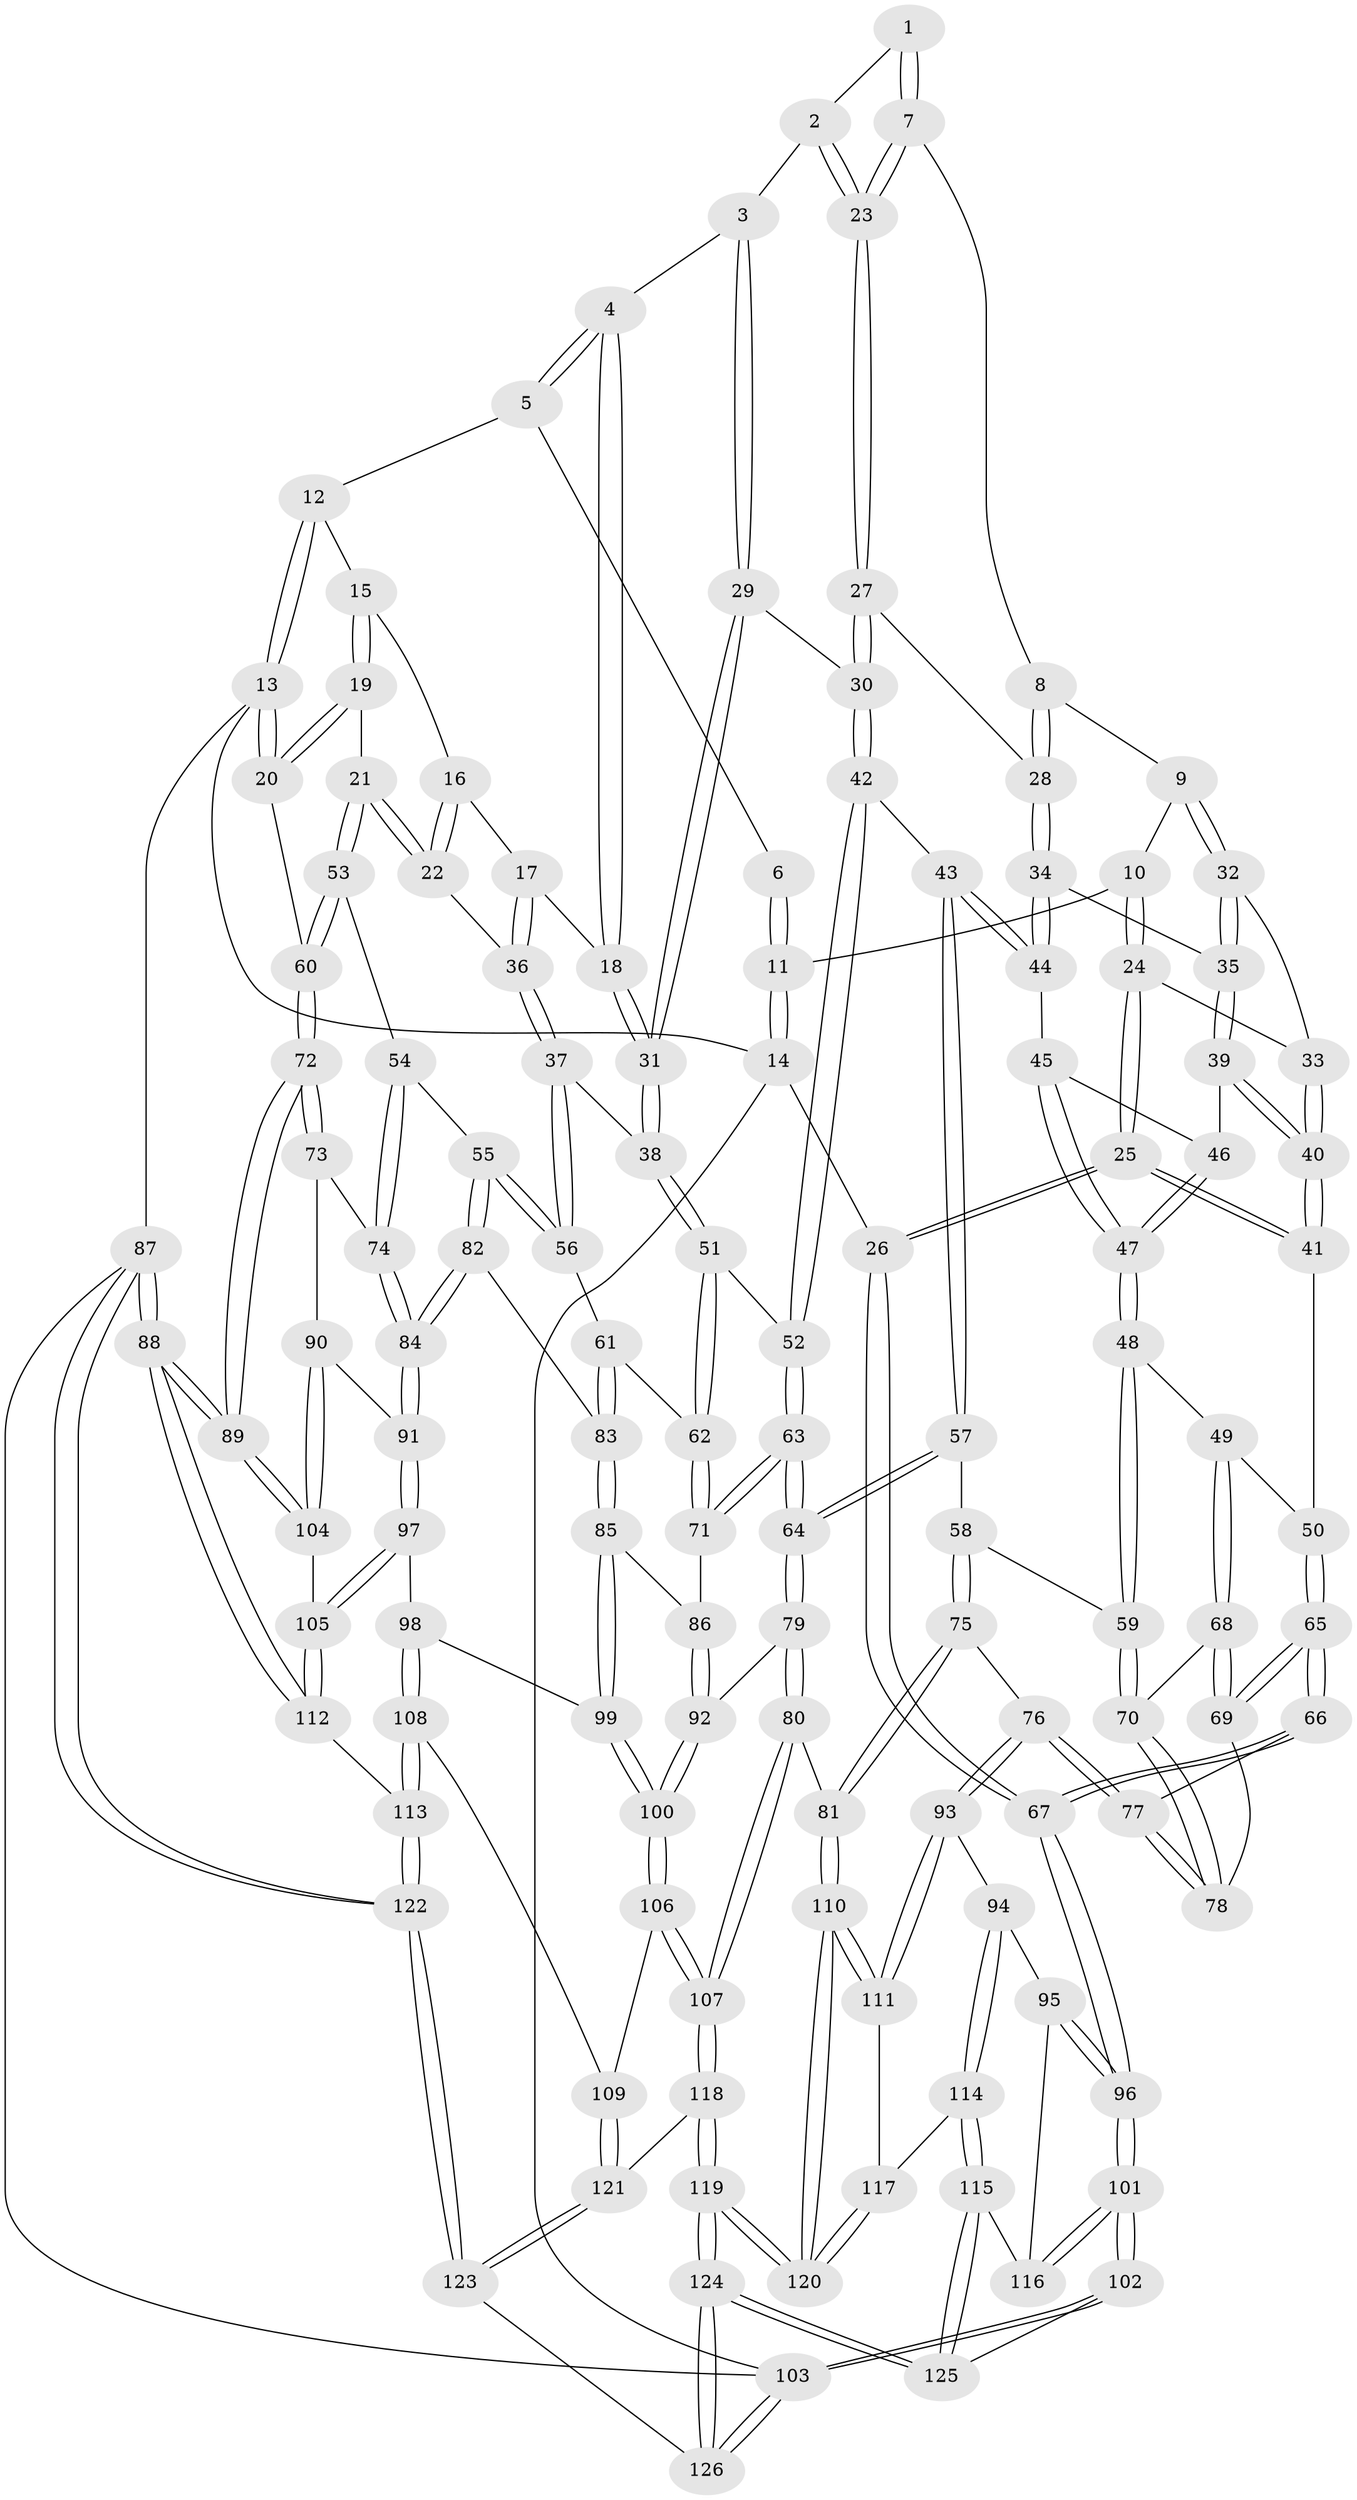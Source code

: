 // Generated by graph-tools (version 1.1) at 2025/27/03/09/25 03:27:11]
// undirected, 126 vertices, 312 edges
graph export_dot {
graph [start="1"]
  node [color=gray90,style=filled];
  1 [pos="+0.35236336341608865+0"];
  2 [pos="+0.4884219756846062+0.06360770652434629"];
  3 [pos="+0.5226867472342938+0.06579252834447362"];
  4 [pos="+0.6336486728590537+0"];
  5 [pos="+0.6712789539026974+0"];
  6 [pos="+0.29076474487995235+0"];
  7 [pos="+0.35850618264154005+0.06937951241477174"];
  8 [pos="+0.23591743282457747+0.08792174374391189"];
  9 [pos="+0.12892527365013953+0"];
  10 [pos="+0.040108019291557856+0"];
  11 [pos="+0.015579569119534002+0"];
  12 [pos="+0.7411600659904904+0"];
  13 [pos="+1+0"];
  14 [pos="+0+0"];
  15 [pos="+0.8294488245437655+0"];
  16 [pos="+0.8033053440166402+0.062061739298669885"];
  17 [pos="+0.7391796770194623+0.14256381075974522"];
  18 [pos="+0.6801564534499568+0.0939770985030022"];
  19 [pos="+0.8533887918346494+0.03150728865132885"];
  20 [pos="+1+0.08499332534873795"];
  21 [pos="+0.9416868099506668+0.2707391612548164"];
  22 [pos="+0.8754952719426395+0.26888328723314175"];
  23 [pos="+0.37577154360465154+0.10968623370366772"];
  24 [pos="+0.04148754068668708+0.20225574024060342"];
  25 [pos="+0+0.32721684627713815"];
  26 [pos="+0+0.3303573721303828"];
  27 [pos="+0.3645229847705763+0.20235743710603288"];
  28 [pos="+0.292117944471743+0.22009966460735908"];
  29 [pos="+0.5198735294817376+0.2404478205248464"];
  30 [pos="+0.4664269342601092+0.2521052833440372"];
  31 [pos="+0.553880447661915+0.25159157461827264"];
  32 [pos="+0.1314666865182297+0.10677615407886451"];
  33 [pos="+0.09072525304916973+0.1959896478886156"];
  34 [pos="+0.26704971561732327+0.24140501479807946"];
  35 [pos="+0.23978547876587775+0.25102837026469776"];
  36 [pos="+0.8248623241204606+0.27005834962080133"];
  37 [pos="+0.6918017141421099+0.343170334474606"];
  38 [pos="+0.6633646653980595+0.3450066234887609"];
  39 [pos="+0.2176486204241177+0.2676489647884887"];
  40 [pos="+0.18075305714176826+0.29111442906860835"];
  41 [pos="+0.13008051093951747+0.37307418046379026"];
  42 [pos="+0.4107523563416822+0.4045679572463125"];
  43 [pos="+0.38401034234813625+0.412906894489194"];
  44 [pos="+0.3449752502506604+0.4000381646001773"];
  45 [pos="+0.33891539819346217+0.4015539405198193"];
  46 [pos="+0.2681048119090547+0.3587308782916073"];
  47 [pos="+0.2661028159218432+0.42501528945472494"];
  48 [pos="+0.2494277348867474+0.4319686072179468"];
  49 [pos="+0.15544482301576917+0.4089868025170399"];
  50 [pos="+0.133801997289006+0.380616839542726"];
  51 [pos="+0.6084181352018944+0.4271254159439453"];
  52 [pos="+0.4812428948514452+0.4585210826514968"];
  53 [pos="+0.978441170725477+0.28033185760788903"];
  54 [pos="+0.8063377324057039+0.5147748560675336"];
  55 [pos="+0.7744178719059807+0.5179980289997143"];
  56 [pos="+0.7736020730571062+0.5173385370064555"];
  57 [pos="+0.34309318265681343+0.5285543575998095"];
  58 [pos="+0.2872468927583167+0.5293895842266041"];
  59 [pos="+0.28594772259380546+0.5285677432810332"];
  60 [pos="+1+0.29767812621570183"];
  61 [pos="+0.6697210461978181+0.5446569214276472"];
  62 [pos="+0.6208866924558114+0.5441291970681121"];
  63 [pos="+0.46505911260331334+0.6387935314997694"];
  64 [pos="+0.44963381461408836+0.6588024058806382"];
  65 [pos="+0.014863617352950447+0.5679502632079019"];
  66 [pos="+0.0021166789450218324+0.574883382070524"];
  67 [pos="+0+0.6560348046360645"];
  68 [pos="+0.15809505588020425+0.47553487500951597"];
  69 [pos="+0.059804913803661326+0.5569717190799901"];
  70 [pos="+0.18369686849447453+0.539286053945395"];
  71 [pos="+0.6073985983890692+0.5722351583689776"];
  72 [pos="+1+0.49502050879622855"];
  73 [pos="+0.9355166013374201+0.5730301822807572"];
  74 [pos="+0.9315455685757548+0.5727639532334484"];
  75 [pos="+0.23857490187815414+0.7085142854108523"];
  76 [pos="+0.21010667276404166+0.70990603780087"];
  77 [pos="+0.18255317638187368+0.6322388164188181"];
  78 [pos="+0.17357506213360022+0.5787660297221333"];
  79 [pos="+0.4465169114751504+0.6727491728670186"];
  80 [pos="+0.4152945334624314+0.7360608745367556"];
  81 [pos="+0.3935805377466078+0.7415395054529597"];
  82 [pos="+0.7629410158617865+0.6401684879456796"];
  83 [pos="+0.7553121145211968+0.6422181414795483"];
  84 [pos="+0.7786883851934048+0.6484430655715276"];
  85 [pos="+0.7331038785159834+0.6520652815676707"];
  86 [pos="+0.6625668362882402+0.6387695151174992"];
  87 [pos="+1+1"];
  88 [pos="+1+0.8673976078218194"];
  89 [pos="+1+0.7400972772474216"];
  90 [pos="+0.8886859723550158+0.7036113198825927"];
  91 [pos="+0.8063160828212763+0.6878933460891782"];
  92 [pos="+0.6258842054859235+0.698716647453265"];
  93 [pos="+0.18434315298424767+0.7275061102826941"];
  94 [pos="+0.16238918956048987+0.7390941103876202"];
  95 [pos="+0.05407211548334445+0.7394270951252757"];
  96 [pos="+0+0.6875550085938145"];
  97 [pos="+0.7878259392316784+0.7842300905978729"];
  98 [pos="+0.7159457398989149+0.7820801740123362"];
  99 [pos="+0.6897187299689428+0.7695056277435245"];
  100 [pos="+0.6637319962827088+0.773657732874798"];
  101 [pos="+0+0.8792612403861852"];
  102 [pos="+0+0.9283566546073792"];
  103 [pos="+0+1"];
  104 [pos="+0.9256625089157876+0.7629595802378764"];
  105 [pos="+0.8526319790977448+0.8471977036592121"];
  106 [pos="+0.6087240654248319+0.8215891495040105"];
  107 [pos="+0.4760003906720941+0.8051295351781999"];
  108 [pos="+0.7255161257660654+0.8850151814394289"];
  109 [pos="+0.6328595238086913+0.8701607654909304"];
  110 [pos="+0.31116933119626905+0.898862017848797"];
  111 [pos="+0.24501355121783755+0.8648576024820782"];
  112 [pos="+0.8519911354153046+0.916967841830193"];
  113 [pos="+0.8213149509728801+0.970218068975622"];
  114 [pos="+0.16289260885335322+0.8667212420670439"];
  115 [pos="+0.08888037700482726+0.9194895517295634"];
  116 [pos="+0.08785691117222667+0.9189446576368538"];
  117 [pos="+0.18083593399045772+0.8850914536857309"];
  118 [pos="+0.48210768554238814+0.9047620899337216"];
  119 [pos="+0.2789789591747106+1"];
  120 [pos="+0.2775148091974001+1"];
  121 [pos="+0.6166276580184917+1"];
  122 [pos="+0.7614928040097027+1"];
  123 [pos="+0.683519001981758+1"];
  124 [pos="+0.2457332738516612+1"];
  125 [pos="+0.1100873144561058+0.9828074450579412"];
  126 [pos="+0.245430986964327+1"];
  1 -- 2;
  1 -- 7;
  1 -- 7;
  2 -- 3;
  2 -- 23;
  2 -- 23;
  3 -- 4;
  3 -- 29;
  3 -- 29;
  4 -- 5;
  4 -- 5;
  4 -- 18;
  4 -- 18;
  5 -- 6;
  5 -- 12;
  6 -- 11;
  6 -- 11;
  7 -- 8;
  7 -- 23;
  7 -- 23;
  8 -- 9;
  8 -- 28;
  8 -- 28;
  9 -- 10;
  9 -- 32;
  9 -- 32;
  10 -- 11;
  10 -- 24;
  10 -- 24;
  11 -- 14;
  11 -- 14;
  12 -- 13;
  12 -- 13;
  12 -- 15;
  13 -- 14;
  13 -- 20;
  13 -- 20;
  13 -- 87;
  14 -- 26;
  14 -- 103;
  15 -- 16;
  15 -- 19;
  15 -- 19;
  16 -- 17;
  16 -- 22;
  16 -- 22;
  17 -- 18;
  17 -- 36;
  17 -- 36;
  18 -- 31;
  18 -- 31;
  19 -- 20;
  19 -- 20;
  19 -- 21;
  20 -- 60;
  21 -- 22;
  21 -- 22;
  21 -- 53;
  21 -- 53;
  22 -- 36;
  23 -- 27;
  23 -- 27;
  24 -- 25;
  24 -- 25;
  24 -- 33;
  25 -- 26;
  25 -- 26;
  25 -- 41;
  25 -- 41;
  26 -- 67;
  26 -- 67;
  27 -- 28;
  27 -- 30;
  27 -- 30;
  28 -- 34;
  28 -- 34;
  29 -- 30;
  29 -- 31;
  29 -- 31;
  30 -- 42;
  30 -- 42;
  31 -- 38;
  31 -- 38;
  32 -- 33;
  32 -- 35;
  32 -- 35;
  33 -- 40;
  33 -- 40;
  34 -- 35;
  34 -- 44;
  34 -- 44;
  35 -- 39;
  35 -- 39;
  36 -- 37;
  36 -- 37;
  37 -- 38;
  37 -- 56;
  37 -- 56;
  38 -- 51;
  38 -- 51;
  39 -- 40;
  39 -- 40;
  39 -- 46;
  40 -- 41;
  40 -- 41;
  41 -- 50;
  42 -- 43;
  42 -- 52;
  42 -- 52;
  43 -- 44;
  43 -- 44;
  43 -- 57;
  43 -- 57;
  44 -- 45;
  45 -- 46;
  45 -- 47;
  45 -- 47;
  46 -- 47;
  46 -- 47;
  47 -- 48;
  47 -- 48;
  48 -- 49;
  48 -- 59;
  48 -- 59;
  49 -- 50;
  49 -- 68;
  49 -- 68;
  50 -- 65;
  50 -- 65;
  51 -- 52;
  51 -- 62;
  51 -- 62;
  52 -- 63;
  52 -- 63;
  53 -- 54;
  53 -- 60;
  53 -- 60;
  54 -- 55;
  54 -- 74;
  54 -- 74;
  55 -- 56;
  55 -- 56;
  55 -- 82;
  55 -- 82;
  56 -- 61;
  57 -- 58;
  57 -- 64;
  57 -- 64;
  58 -- 59;
  58 -- 75;
  58 -- 75;
  59 -- 70;
  59 -- 70;
  60 -- 72;
  60 -- 72;
  61 -- 62;
  61 -- 83;
  61 -- 83;
  62 -- 71;
  62 -- 71;
  63 -- 64;
  63 -- 64;
  63 -- 71;
  63 -- 71;
  64 -- 79;
  64 -- 79;
  65 -- 66;
  65 -- 66;
  65 -- 69;
  65 -- 69;
  66 -- 67;
  66 -- 67;
  66 -- 77;
  67 -- 96;
  67 -- 96;
  68 -- 69;
  68 -- 69;
  68 -- 70;
  69 -- 78;
  70 -- 78;
  70 -- 78;
  71 -- 86;
  72 -- 73;
  72 -- 73;
  72 -- 89;
  72 -- 89;
  73 -- 74;
  73 -- 90;
  74 -- 84;
  74 -- 84;
  75 -- 76;
  75 -- 81;
  75 -- 81;
  76 -- 77;
  76 -- 77;
  76 -- 93;
  76 -- 93;
  77 -- 78;
  77 -- 78;
  79 -- 80;
  79 -- 80;
  79 -- 92;
  80 -- 81;
  80 -- 107;
  80 -- 107;
  81 -- 110;
  81 -- 110;
  82 -- 83;
  82 -- 84;
  82 -- 84;
  83 -- 85;
  83 -- 85;
  84 -- 91;
  84 -- 91;
  85 -- 86;
  85 -- 99;
  85 -- 99;
  86 -- 92;
  86 -- 92;
  87 -- 88;
  87 -- 88;
  87 -- 122;
  87 -- 122;
  87 -- 103;
  88 -- 89;
  88 -- 89;
  88 -- 112;
  88 -- 112;
  89 -- 104;
  89 -- 104;
  90 -- 91;
  90 -- 104;
  90 -- 104;
  91 -- 97;
  91 -- 97;
  92 -- 100;
  92 -- 100;
  93 -- 94;
  93 -- 111;
  93 -- 111;
  94 -- 95;
  94 -- 114;
  94 -- 114;
  95 -- 96;
  95 -- 96;
  95 -- 116;
  96 -- 101;
  96 -- 101;
  97 -- 98;
  97 -- 105;
  97 -- 105;
  98 -- 99;
  98 -- 108;
  98 -- 108;
  99 -- 100;
  99 -- 100;
  100 -- 106;
  100 -- 106;
  101 -- 102;
  101 -- 102;
  101 -- 116;
  101 -- 116;
  102 -- 103;
  102 -- 103;
  102 -- 125;
  103 -- 126;
  103 -- 126;
  104 -- 105;
  105 -- 112;
  105 -- 112;
  106 -- 107;
  106 -- 107;
  106 -- 109;
  107 -- 118;
  107 -- 118;
  108 -- 109;
  108 -- 113;
  108 -- 113;
  109 -- 121;
  109 -- 121;
  110 -- 111;
  110 -- 111;
  110 -- 120;
  110 -- 120;
  111 -- 117;
  112 -- 113;
  113 -- 122;
  113 -- 122;
  114 -- 115;
  114 -- 115;
  114 -- 117;
  115 -- 116;
  115 -- 125;
  115 -- 125;
  117 -- 120;
  117 -- 120;
  118 -- 119;
  118 -- 119;
  118 -- 121;
  119 -- 120;
  119 -- 120;
  119 -- 124;
  119 -- 124;
  121 -- 123;
  121 -- 123;
  122 -- 123;
  122 -- 123;
  123 -- 126;
  124 -- 125;
  124 -- 125;
  124 -- 126;
  124 -- 126;
}
